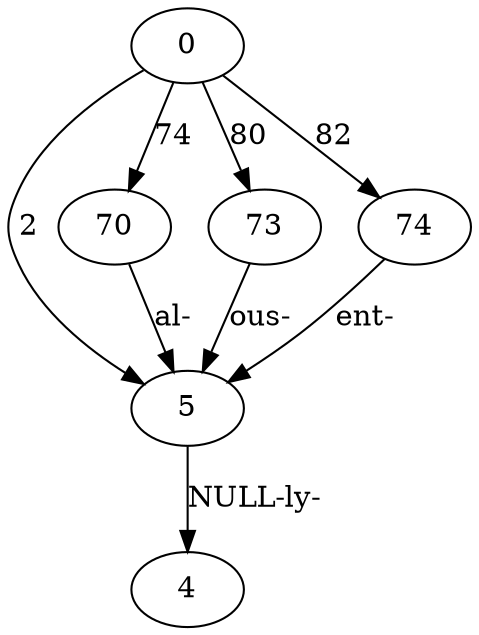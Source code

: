 digraph {
	graph [bb="0,0,218.99,297"];
	node [label="\N"];
	0	 [height=0.5,
		pos="83.991,279",
		width=0.75];
	5	 [height=0.5,
		pos="82.991,105",
		width=0.75];
	0 -> 5	 [label=2,
		lp="8.4915,192",
		pos="e,62.618,116.91 63.365,267.16 44.211,255.8 16.912,235.99 4.9915,210 -1.6791,195.46 -1.6332,188.56 4.9915,174 15,152 36.033,134.34 \
53.739,122.54"];
	70	 [height=0.5,
		pos="47.991,192",
		width=0.75];
	0 -> 70	 [label=74,
		lp="75.991,235.5",
		pos="e,54.967,209.47 76.879,261.21 71.767,249.14 64.779,232.64 58.957,218.89"];
	73	 [height=0.5,
		pos="119.99,192",
		width=0.75];
	0 -> 73	 [label=80,
		lp="110.99,235.5",
		pos="e,113.02,209.47 91.104,261.21 96.216,249.14 103.2,232.64 109.03,218.89"];
	74	 [height=0.5,
		pos="191.99,192",
		width=0.75];
	0 -> 74	 [label=82,
		lp="150.99,235.5",
		pos="e,175.23,206.19 100.87,264.72 118.7,250.68 147,228.41 167.33,212.41"];
	4	 [height=0.5,
		pos="82.991,18",
		width=0.75];
	5 -> 4	 [label="NULL-ly-",
		lp="110.99,61.5",
		pos="e,82.991,36.175 82.991,86.799 82.991,75.163 82.991,59.548 82.991,46.237"];
	70 -> 5	 [label="al-",
		lp="75.491,148.5",
		pos="e,76.21,122.47 54.906,174.21 59.876,162.14 66.67,145.64 72.331,131.89"];
	73 -> 5	 [label="ous-",
		lp="114.99,148.5",
		pos="e,90.23,122.63 112.86,174.61 107.62,162.58 100.4,145.98 94.365,132.13"];
	74 -> 5	 [label="ent-",
		lp="159.99,148.5",
		pos="e,100.95,118.73 175.88,177.38 163.7,167.18 146.48,152.98 130.99,141 124.11,135.68 116.55,130.06 109.5,124.92"];
}
